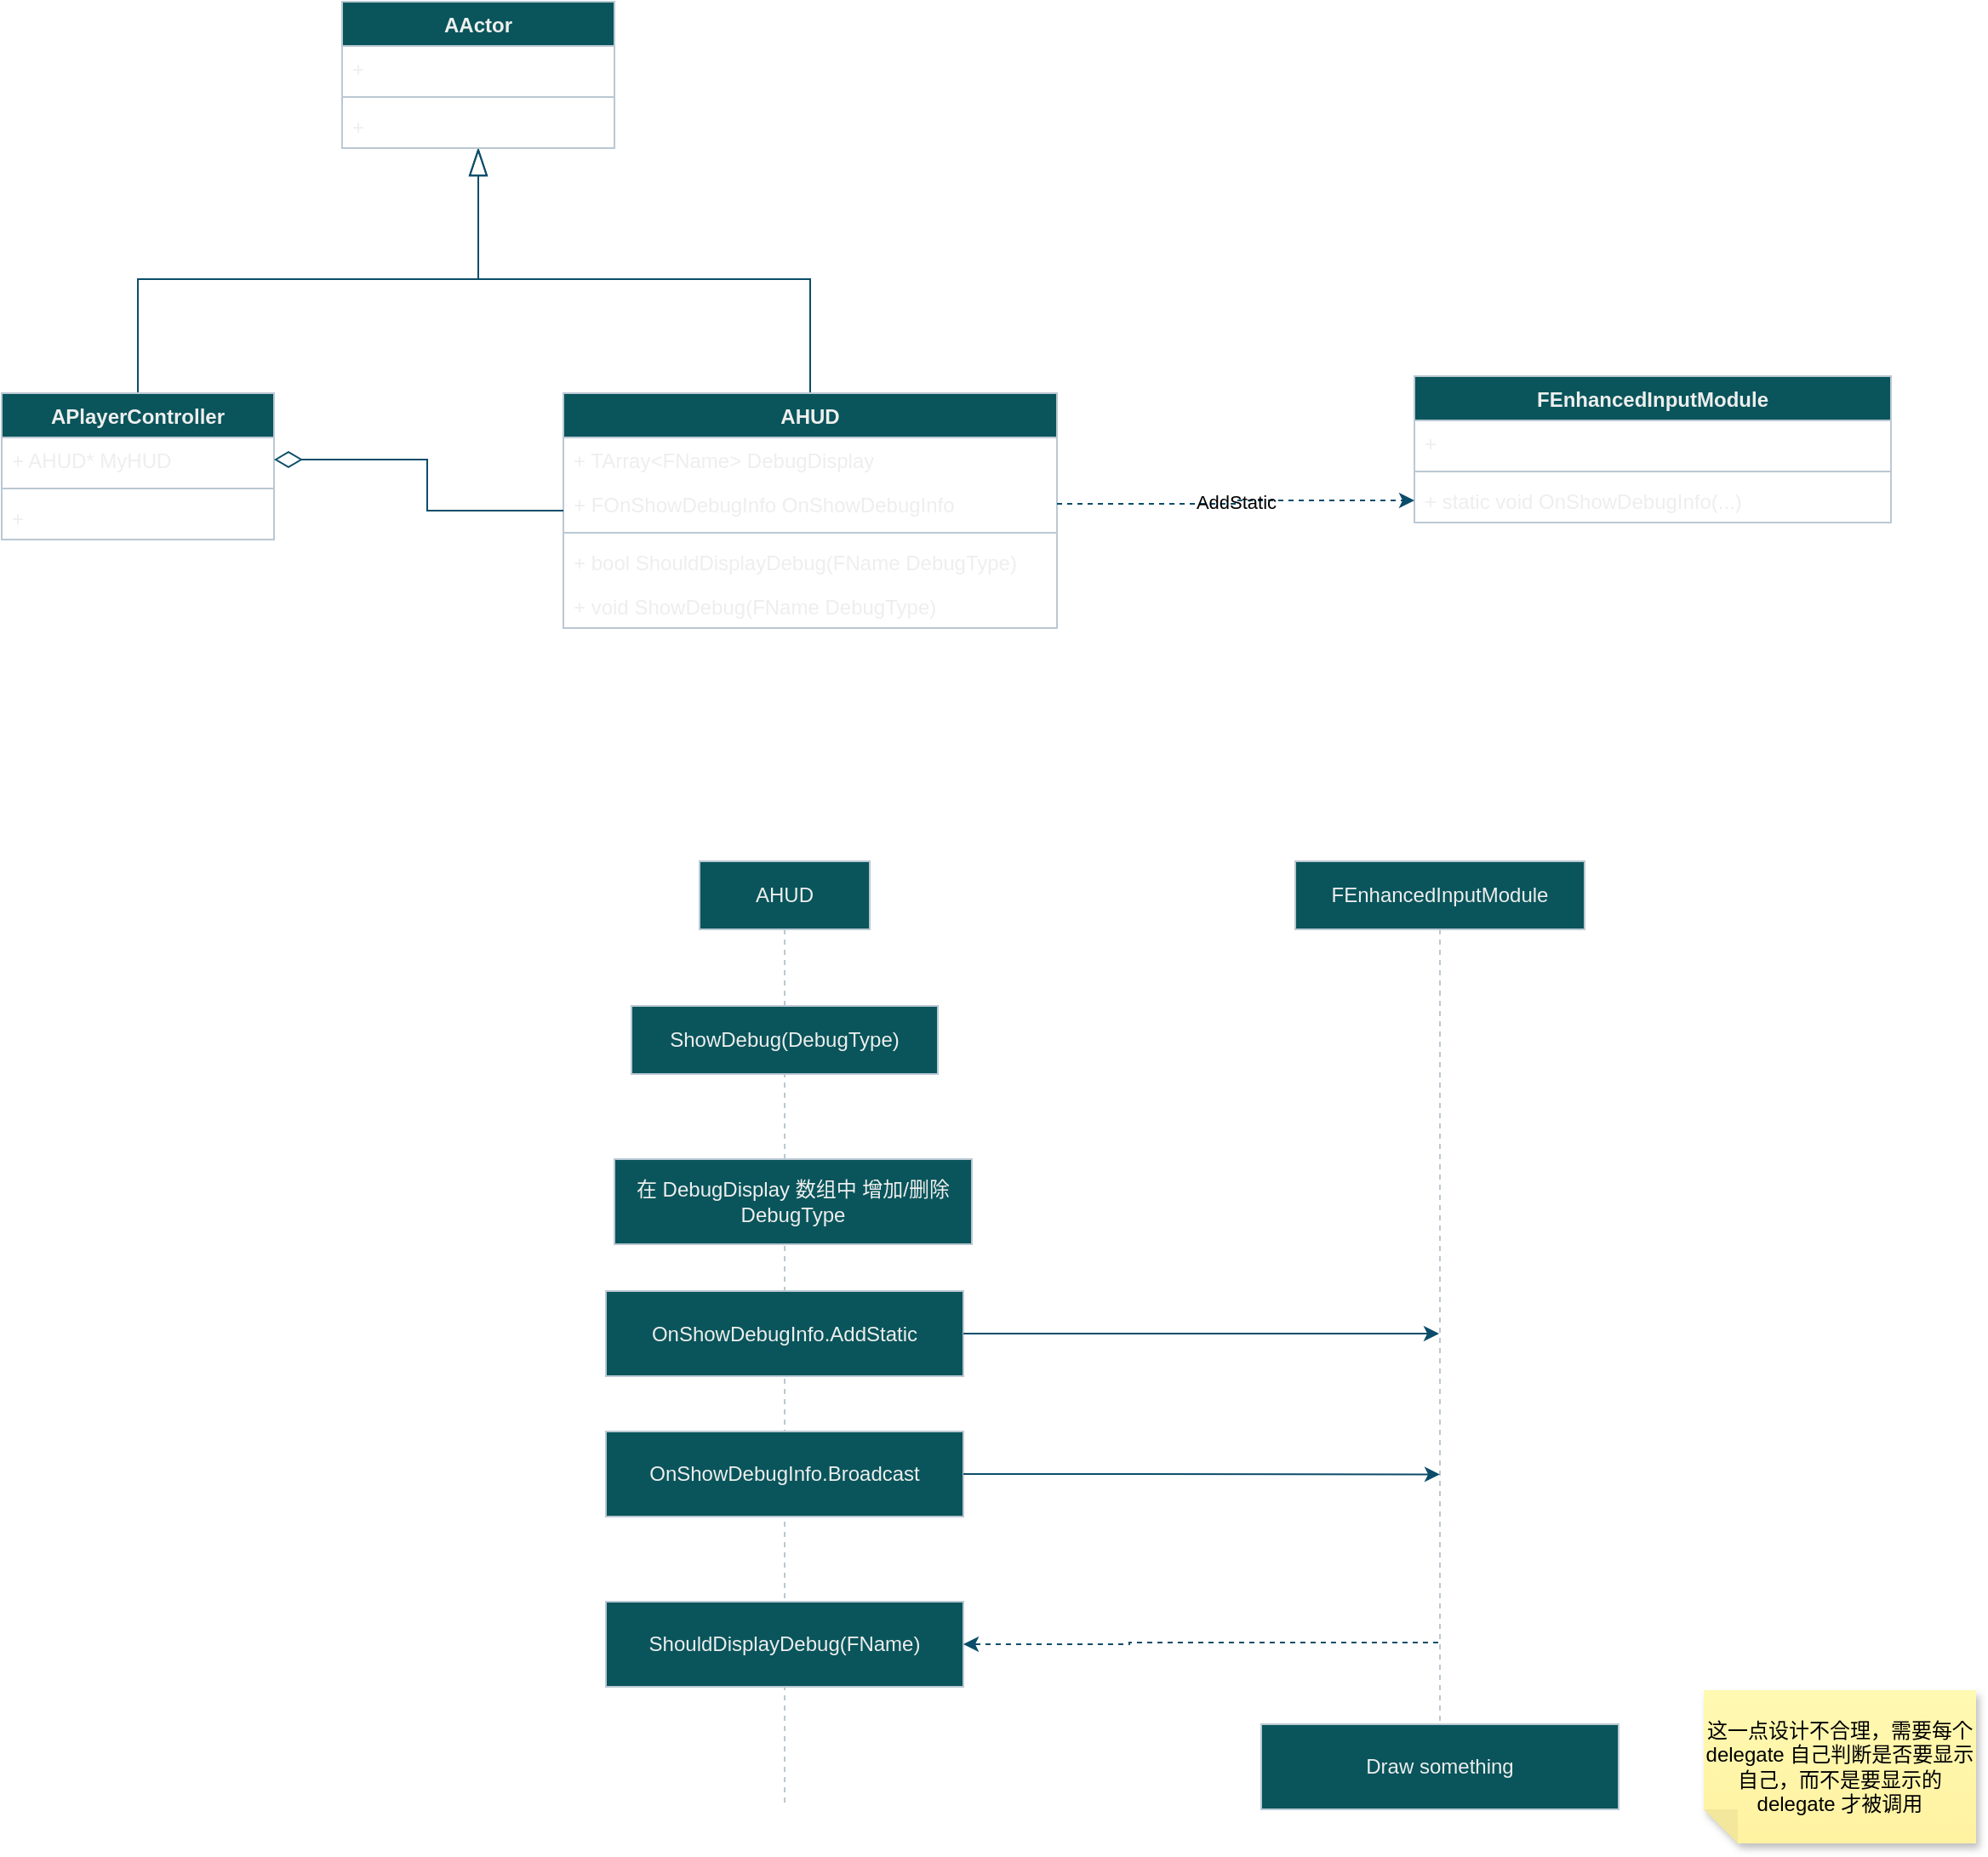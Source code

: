 <mxfile version="24.4.0" type="device">
  <diagram id="C5RBs43oDa-KdzZeNtuy" name="Page-1">
    <mxGraphModel dx="2234" dy="854" grid="1" gridSize="10" guides="1" tooltips="1" connect="1" arrows="1" fold="1" page="0" pageScale="1" pageWidth="827" pageHeight="1169" math="0" shadow="0">
      <root>
        <mxCell id="WIyWlLk6GJQsqaUBKTNV-0" />
        <mxCell id="WIyWlLk6GJQsqaUBKTNV-1" parent="WIyWlLk6GJQsqaUBKTNV-0" />
        <mxCell id="MhOLSZ1u6sj56sHogBxl-8" value="" style="edgeStyle=orthogonalEdgeStyle;rounded=0;orthogonalLoop=1;jettySize=auto;html=1;exitX=0.5;exitY=0;exitDx=0;exitDy=0;endArrow=blockThin;endFill=0;endSize=14;labelBackgroundColor=none;strokeColor=#0B4D6A;fontColor=default;" edge="1" parent="WIyWlLk6GJQsqaUBKTNV-1" source="MhOLSZ1u6sj56sHogBxl-0" target="MhOLSZ1u6sj56sHogBxl-4">
          <mxGeometry relative="1" as="geometry" />
        </mxCell>
        <mxCell id="MhOLSZ1u6sj56sHogBxl-0" value="AHUD" style="swimlane;fontStyle=1;align=center;verticalAlign=top;childLayout=stackLayout;horizontal=1;startSize=26;horizontalStack=0;resizeParent=1;resizeParentMax=0;resizeLast=0;collapsible=1;marginBottom=0;whiteSpace=wrap;html=1;labelBackgroundColor=none;fillColor=#09555B;strokeColor=#BAC8D3;fontColor=#EEEEEE;" vertex="1" parent="WIyWlLk6GJQsqaUBKTNV-1">
          <mxGeometry x="-330" y="380" width="290" height="138" as="geometry" />
        </mxCell>
        <mxCell id="MhOLSZ1u6sj56sHogBxl-9" value="+ TArray&amp;lt;FName&amp;gt; DebugDisplay" style="text;strokeColor=none;fillColor=none;align=left;verticalAlign=top;spacingLeft=4;spacingRight=4;overflow=hidden;rotatable=0;points=[[0,0.5],[1,0.5]];portConstraint=eastwest;whiteSpace=wrap;html=1;labelBackgroundColor=none;fontColor=#EEEEEE;" vertex="1" parent="MhOLSZ1u6sj56sHogBxl-0">
          <mxGeometry y="26" width="290" height="26" as="geometry" />
        </mxCell>
        <mxCell id="MhOLSZ1u6sj56sHogBxl-1" value="+ FOnShowDebugInfo OnShowDebugInfo" style="text;strokeColor=none;fillColor=none;align=left;verticalAlign=top;spacingLeft=4;spacingRight=4;overflow=hidden;rotatable=0;points=[[0,0.5],[1,0.5]];portConstraint=eastwest;whiteSpace=wrap;html=1;labelBackgroundColor=none;fontColor=#EEEEEE;" vertex="1" parent="MhOLSZ1u6sj56sHogBxl-0">
          <mxGeometry y="52" width="290" height="26" as="geometry" />
        </mxCell>
        <mxCell id="MhOLSZ1u6sj56sHogBxl-2" value="" style="line;strokeWidth=1;fillColor=none;align=left;verticalAlign=middle;spacingTop=-1;spacingLeft=3;spacingRight=3;rotatable=0;labelPosition=right;points=[];portConstraint=eastwest;strokeColor=#BAC8D3;labelBackgroundColor=none;fontColor=#EEEEEE;" vertex="1" parent="MhOLSZ1u6sj56sHogBxl-0">
          <mxGeometry y="78" width="290" height="8" as="geometry" />
        </mxCell>
        <mxCell id="MhOLSZ1u6sj56sHogBxl-31" value="+ bool ShouldDisplayDebug(FName DebugType)" style="text;strokeColor=none;fillColor=none;align=left;verticalAlign=top;spacingLeft=4;spacingRight=4;overflow=hidden;rotatable=0;points=[[0,0.5],[1,0.5]];portConstraint=eastwest;whiteSpace=wrap;html=1;labelBackgroundColor=none;fontColor=#EEEEEE;" vertex="1" parent="MhOLSZ1u6sj56sHogBxl-0">
          <mxGeometry y="86" width="290" height="26" as="geometry" />
        </mxCell>
        <mxCell id="MhOLSZ1u6sj56sHogBxl-3" value="+ void ShowDebug(FName DebugType)" style="text;strokeColor=none;fillColor=none;align=left;verticalAlign=top;spacingLeft=4;spacingRight=4;overflow=hidden;rotatable=0;points=[[0,0.5],[1,0.5]];portConstraint=eastwest;whiteSpace=wrap;html=1;labelBackgroundColor=none;fontColor=#EEEEEE;" vertex="1" parent="MhOLSZ1u6sj56sHogBxl-0">
          <mxGeometry y="112" width="290" height="26" as="geometry" />
        </mxCell>
        <mxCell id="MhOLSZ1u6sj56sHogBxl-19" value="" style="edgeStyle=orthogonalEdgeStyle;rounded=0;orthogonalLoop=1;jettySize=auto;html=1;exitX=0.5;exitY=0;exitDx=0;exitDy=0;strokeColor=#0B4D6A;align=center;verticalAlign=middle;fontFamily=Helvetica;fontSize=11;fontColor=default;labelBackgroundColor=none;endArrow=blockThin;endFill=0;endSize=14;" edge="1" parent="WIyWlLk6GJQsqaUBKTNV-1" source="MhOLSZ1u6sj56sHogBxl-15" target="MhOLSZ1u6sj56sHogBxl-4">
          <mxGeometry relative="1" as="geometry" />
        </mxCell>
        <mxCell id="MhOLSZ1u6sj56sHogBxl-4" value="AActor" style="swimlane;fontStyle=1;align=center;verticalAlign=top;childLayout=stackLayout;horizontal=1;startSize=26;horizontalStack=0;resizeParent=1;resizeParentMax=0;resizeLast=0;collapsible=1;marginBottom=0;whiteSpace=wrap;html=1;labelBackgroundColor=none;fillColor=#09555B;strokeColor=#BAC8D3;fontColor=#EEEEEE;" vertex="1" parent="WIyWlLk6GJQsqaUBKTNV-1">
          <mxGeometry x="-460" y="150" width="160" height="86" as="geometry" />
        </mxCell>
        <mxCell id="MhOLSZ1u6sj56sHogBxl-5" value="+&amp;nbsp;" style="text;strokeColor=none;fillColor=none;align=left;verticalAlign=top;spacingLeft=4;spacingRight=4;overflow=hidden;rotatable=0;points=[[0,0.5],[1,0.5]];portConstraint=eastwest;whiteSpace=wrap;html=1;labelBackgroundColor=none;fontColor=#EEEEEE;" vertex="1" parent="MhOLSZ1u6sj56sHogBxl-4">
          <mxGeometry y="26" width="160" height="26" as="geometry" />
        </mxCell>
        <mxCell id="MhOLSZ1u6sj56sHogBxl-6" value="" style="line;strokeWidth=1;fillColor=none;align=left;verticalAlign=middle;spacingTop=-1;spacingLeft=3;spacingRight=3;rotatable=0;labelPosition=right;points=[];portConstraint=eastwest;strokeColor=#BAC8D3;labelBackgroundColor=none;fontColor=#EEEEEE;" vertex="1" parent="MhOLSZ1u6sj56sHogBxl-4">
          <mxGeometry y="52" width="160" height="8" as="geometry" />
        </mxCell>
        <mxCell id="MhOLSZ1u6sj56sHogBxl-7" value="+&amp;nbsp;" style="text;strokeColor=none;fillColor=none;align=left;verticalAlign=top;spacingLeft=4;spacingRight=4;overflow=hidden;rotatable=0;points=[[0,0.5],[1,0.5]];portConstraint=eastwest;whiteSpace=wrap;html=1;labelBackgroundColor=none;fontColor=#EEEEEE;" vertex="1" parent="MhOLSZ1u6sj56sHogBxl-4">
          <mxGeometry y="60" width="160" height="26" as="geometry" />
        </mxCell>
        <mxCell id="MhOLSZ1u6sj56sHogBxl-10" value="FEnhancedInputModule" style="swimlane;fontStyle=1;align=center;verticalAlign=top;childLayout=stackLayout;horizontal=1;startSize=26;horizontalStack=0;resizeParent=1;resizeParentMax=0;resizeLast=0;collapsible=1;marginBottom=0;whiteSpace=wrap;html=1;labelBackgroundColor=none;fillColor=#09555B;strokeColor=#BAC8D3;fontColor=#EEEEEE;" vertex="1" parent="WIyWlLk6GJQsqaUBKTNV-1">
          <mxGeometry x="170" y="370" width="280" height="86" as="geometry" />
        </mxCell>
        <mxCell id="MhOLSZ1u6sj56sHogBxl-11" value="+&amp;nbsp;" style="text;strokeColor=none;fillColor=none;align=left;verticalAlign=top;spacingLeft=4;spacingRight=4;overflow=hidden;rotatable=0;points=[[0,0.5],[1,0.5]];portConstraint=eastwest;whiteSpace=wrap;html=1;labelBackgroundColor=none;fontColor=#EEEEEE;" vertex="1" parent="MhOLSZ1u6sj56sHogBxl-10">
          <mxGeometry y="26" width="280" height="26" as="geometry" />
        </mxCell>
        <mxCell id="MhOLSZ1u6sj56sHogBxl-12" value="" style="line;strokeWidth=1;fillColor=none;align=left;verticalAlign=middle;spacingTop=-1;spacingLeft=3;spacingRight=3;rotatable=0;labelPosition=right;points=[];portConstraint=eastwest;strokeColor=#BAC8D3;labelBackgroundColor=none;fontColor=#EEEEEE;" vertex="1" parent="MhOLSZ1u6sj56sHogBxl-10">
          <mxGeometry y="52" width="280" height="8" as="geometry" />
        </mxCell>
        <mxCell id="MhOLSZ1u6sj56sHogBxl-13" value="+ static void OnShowDebugInfo(...)" style="text;strokeColor=none;fillColor=none;align=left;verticalAlign=top;spacingLeft=4;spacingRight=4;overflow=hidden;rotatable=0;points=[[0,0.5],[1,0.5]];portConstraint=eastwest;whiteSpace=wrap;html=1;labelBackgroundColor=none;fontColor=#EEEEEE;" vertex="1" parent="MhOLSZ1u6sj56sHogBxl-10">
          <mxGeometry y="60" width="280" height="26" as="geometry" />
        </mxCell>
        <mxCell id="MhOLSZ1u6sj56sHogBxl-14" value="AddStatic" style="edgeStyle=orthogonalEdgeStyle;rounded=0;orthogonalLoop=1;jettySize=auto;html=1;labelBackgroundColor=none;strokeColor=#0B4D6A;fontColor=default;dashed=1;" edge="1" parent="WIyWlLk6GJQsqaUBKTNV-1" source="MhOLSZ1u6sj56sHogBxl-1" target="MhOLSZ1u6sj56sHogBxl-13">
          <mxGeometry relative="1" as="geometry" />
        </mxCell>
        <mxCell id="MhOLSZ1u6sj56sHogBxl-15" value="APlayerController" style="swimlane;fontStyle=1;align=center;verticalAlign=top;childLayout=stackLayout;horizontal=1;startSize=26;horizontalStack=0;resizeParent=1;resizeParentMax=0;resizeLast=0;collapsible=1;marginBottom=0;whiteSpace=wrap;html=1;labelBackgroundColor=none;fillColor=#09555B;strokeColor=#BAC8D3;fontColor=#EEEEEE;" vertex="1" parent="WIyWlLk6GJQsqaUBKTNV-1">
          <mxGeometry x="-660" y="380" width="160" height="86" as="geometry" />
        </mxCell>
        <mxCell id="MhOLSZ1u6sj56sHogBxl-16" value="+ AHUD* MyHUD" style="text;strokeColor=none;fillColor=none;align=left;verticalAlign=top;spacingLeft=4;spacingRight=4;overflow=hidden;rotatable=0;points=[[0,0.5],[1,0.5]];portConstraint=eastwest;whiteSpace=wrap;html=1;labelBackgroundColor=none;fontColor=#EEEEEE;" vertex="1" parent="MhOLSZ1u6sj56sHogBxl-15">
          <mxGeometry y="26" width="160" height="26" as="geometry" />
        </mxCell>
        <mxCell id="MhOLSZ1u6sj56sHogBxl-17" value="" style="line;strokeWidth=1;fillColor=none;align=left;verticalAlign=middle;spacingTop=-1;spacingLeft=3;spacingRight=3;rotatable=0;labelPosition=right;points=[];portConstraint=eastwest;strokeColor=#BAC8D3;labelBackgroundColor=none;fontColor=#EEEEEE;" vertex="1" parent="MhOLSZ1u6sj56sHogBxl-15">
          <mxGeometry y="52" width="160" height="8" as="geometry" />
        </mxCell>
        <mxCell id="MhOLSZ1u6sj56sHogBxl-18" value="+&amp;nbsp;" style="text;strokeColor=none;fillColor=none;align=left;verticalAlign=top;spacingLeft=4;spacingRight=4;overflow=hidden;rotatable=0;points=[[0,0.5],[1,0.5]];portConstraint=eastwest;whiteSpace=wrap;html=1;labelBackgroundColor=none;fontColor=#EEEEEE;" vertex="1" parent="MhOLSZ1u6sj56sHogBxl-15">
          <mxGeometry y="60" width="160" height="26" as="geometry" />
        </mxCell>
        <mxCell id="MhOLSZ1u6sj56sHogBxl-20" style="edgeStyle=orthogonalEdgeStyle;rounded=0;orthogonalLoop=1;jettySize=auto;html=1;endArrow=diamondThin;endFill=0;endSize=14;labelBackgroundColor=none;strokeColor=#0B4D6A;fontColor=default;" edge="1" parent="WIyWlLk6GJQsqaUBKTNV-1" source="MhOLSZ1u6sj56sHogBxl-0" target="MhOLSZ1u6sj56sHogBxl-16">
          <mxGeometry relative="1" as="geometry" />
        </mxCell>
        <mxCell id="MhOLSZ1u6sj56sHogBxl-32" value="AHUD" style="shape=umlLifeline;perimeter=lifelinePerimeter;whiteSpace=wrap;html=1;container=1;dropTarget=0;collapsible=0;recursiveResize=0;outlineConnect=0;portConstraint=eastwest;newEdgeStyle={&quot;curved&quot;:0,&quot;rounded&quot;:0};labelBackgroundColor=none;fillColor=#09555B;strokeColor=#BAC8D3;fontColor=#EEEEEE;" vertex="1" parent="WIyWlLk6GJQsqaUBKTNV-1">
          <mxGeometry x="-250" y="655" width="100" height="555" as="geometry" />
        </mxCell>
        <mxCell id="MhOLSZ1u6sj56sHogBxl-22" value="在 DebugDisplay&amp;nbsp;数组中&amp;nbsp;增加/删除 DebugType" style="whiteSpace=wrap;html=1;labelBackgroundColor=none;fillColor=#09555B;strokeColor=#BAC8D3;fontColor=#EEEEEE;" vertex="1" parent="WIyWlLk6GJQsqaUBKTNV-1">
          <mxGeometry x="-300" y="830" width="210" height="50" as="geometry" />
        </mxCell>
        <mxCell id="MhOLSZ1u6sj56sHogBxl-24" value="OnShowDebugInfo.AddStatic" style="whiteSpace=wrap;html=1;labelBackgroundColor=none;fillColor=#09555B;strokeColor=#BAC8D3;fontColor=#EEEEEE;" vertex="1" parent="WIyWlLk6GJQsqaUBKTNV-1">
          <mxGeometry x="-305" y="907.5" width="210" height="50" as="geometry" />
        </mxCell>
        <mxCell id="MhOLSZ1u6sj56sHogBxl-34" value="" style="edgeStyle=orthogonalEdgeStyle;rounded=0;orthogonalLoop=1;jettySize=auto;html=1;curved=0;labelBackgroundColor=none;strokeColor=#0B4D6A;fontColor=default;exitX=1;exitY=0.5;exitDx=0;exitDy=0;" edge="1" parent="WIyWlLk6GJQsqaUBKTNV-1" source="MhOLSZ1u6sj56sHogBxl-24" target="MhOLSZ1u6sj56sHogBxl-33">
          <mxGeometry relative="1" as="geometry" />
        </mxCell>
        <mxCell id="MhOLSZ1u6sj56sHogBxl-33" value="FEnhancedInputModule" style="shape=umlLifeline;perimeter=lifelinePerimeter;whiteSpace=wrap;html=1;container=1;dropTarget=0;collapsible=0;recursiveResize=0;outlineConnect=0;portConstraint=eastwest;newEdgeStyle={&quot;curved&quot;:0,&quot;rounded&quot;:0};labelBackgroundColor=none;fillColor=#09555B;strokeColor=#BAC8D3;fontColor=#EEEEEE;" vertex="1" parent="WIyWlLk6GJQsqaUBKTNV-1">
          <mxGeometry x="100" y="655" width="170" height="555" as="geometry" />
        </mxCell>
        <mxCell id="MhOLSZ1u6sj56sHogBxl-36" value="OnShowDebugInfo.Broadcast" style="whiteSpace=wrap;html=1;labelBackgroundColor=none;fillColor=#09555B;strokeColor=#BAC8D3;fontColor=#EEEEEE;" vertex="1" parent="WIyWlLk6GJQsqaUBKTNV-1">
          <mxGeometry x="-305" y="990" width="210" height="50" as="geometry" />
        </mxCell>
        <mxCell id="MhOLSZ1u6sj56sHogBxl-37" style="edgeStyle=orthogonalEdgeStyle;rounded=0;orthogonalLoop=1;jettySize=auto;html=1;entryX=0.5;entryY=0.649;entryDx=0;entryDy=0;entryPerimeter=0;strokeColor=#0B4D6A;" edge="1" parent="WIyWlLk6GJQsqaUBKTNV-1" source="MhOLSZ1u6sj56sHogBxl-36" target="MhOLSZ1u6sj56sHogBxl-33">
          <mxGeometry relative="1" as="geometry" />
        </mxCell>
        <mxCell id="MhOLSZ1u6sj56sHogBxl-38" value="ShouldDisplayDebug(FName)" style="whiteSpace=wrap;html=1;labelBackgroundColor=none;fillColor=#09555B;strokeColor=#BAC8D3;fontColor=#EEEEEE;" vertex="1" parent="WIyWlLk6GJQsqaUBKTNV-1">
          <mxGeometry x="-305" y="1090" width="210" height="50" as="geometry" />
        </mxCell>
        <mxCell id="MhOLSZ1u6sj56sHogBxl-40" style="edgeStyle=orthogonalEdgeStyle;rounded=0;orthogonalLoop=1;jettySize=auto;html=1;curved=0;entryX=1;entryY=0.5;entryDx=0;entryDy=0;strokeColor=#0B4D6A;exitX=0.494;exitY=0.827;exitDx=0;exitDy=0;exitPerimeter=0;dashed=1;" edge="1" parent="WIyWlLk6GJQsqaUBKTNV-1" source="MhOLSZ1u6sj56sHogBxl-33" target="MhOLSZ1u6sj56sHogBxl-38">
          <mxGeometry relative="1" as="geometry">
            <mxPoint x="50" y="1140" as="sourcePoint" />
          </mxGeometry>
        </mxCell>
        <mxCell id="MhOLSZ1u6sj56sHogBxl-41" value="Draw something" style="whiteSpace=wrap;html=1;labelBackgroundColor=none;fillColor=#09555B;strokeColor=#BAC8D3;fontColor=#EEEEEE;" vertex="1" parent="WIyWlLk6GJQsqaUBKTNV-1">
          <mxGeometry x="80" y="1162" width="210" height="50" as="geometry" />
        </mxCell>
        <mxCell id="MhOLSZ1u6sj56sHogBxl-21" value="ShowDebug(DebugType)" style="whiteSpace=wrap;html=1;labelBackgroundColor=none;fillColor=#09555B;strokeColor=#BAC8D3;fontColor=#EEEEEE;" vertex="1" parent="WIyWlLk6GJQsqaUBKTNV-1">
          <mxGeometry x="-290" y="740" width="180" height="40" as="geometry" />
        </mxCell>
        <mxCell id="MhOLSZ1u6sj56sHogBxl-42" value="这一点设计不合理，需要每个 delegate&amp;nbsp;自己判断是否要显示自己，而不是要显示的 delegate&amp;nbsp;才被调用" style="shape=note;whiteSpace=wrap;html=1;backgroundOutline=1;fontColor=#000000;darkOpacity=0.05;fillColor=#FFF9B2;strokeColor=none;fillStyle=solid;direction=west;gradientDirection=north;gradientColor=#FFF2A1;shadow=1;size=20;pointerEvents=1;" vertex="1" parent="WIyWlLk6GJQsqaUBKTNV-1">
          <mxGeometry x="340" y="1142" width="160" height="90" as="geometry" />
        </mxCell>
      </root>
    </mxGraphModel>
  </diagram>
</mxfile>
